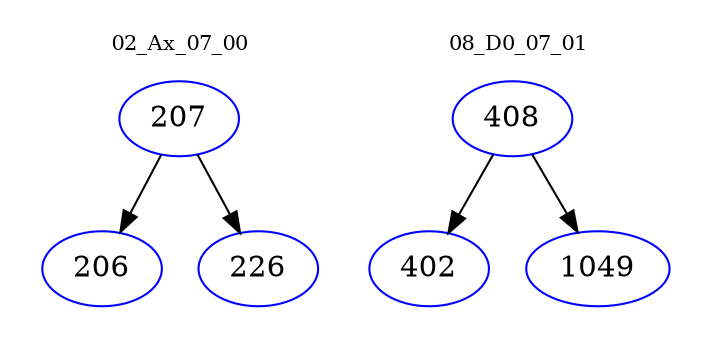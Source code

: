 digraph{
subgraph cluster_0 {
color = white
label = "02_Ax_07_00";
fontsize=10;
T0_207 [label="207", color="blue"]
T0_207 -> T0_206 [color="black"]
T0_206 [label="206", color="blue"]
T0_207 -> T0_226 [color="black"]
T0_226 [label="226", color="blue"]
}
subgraph cluster_1 {
color = white
label = "08_D0_07_01";
fontsize=10;
T1_408 [label="408", color="blue"]
T1_408 -> T1_402 [color="black"]
T1_402 [label="402", color="blue"]
T1_408 -> T1_1049 [color="black"]
T1_1049 [label="1049", color="blue"]
}
}
